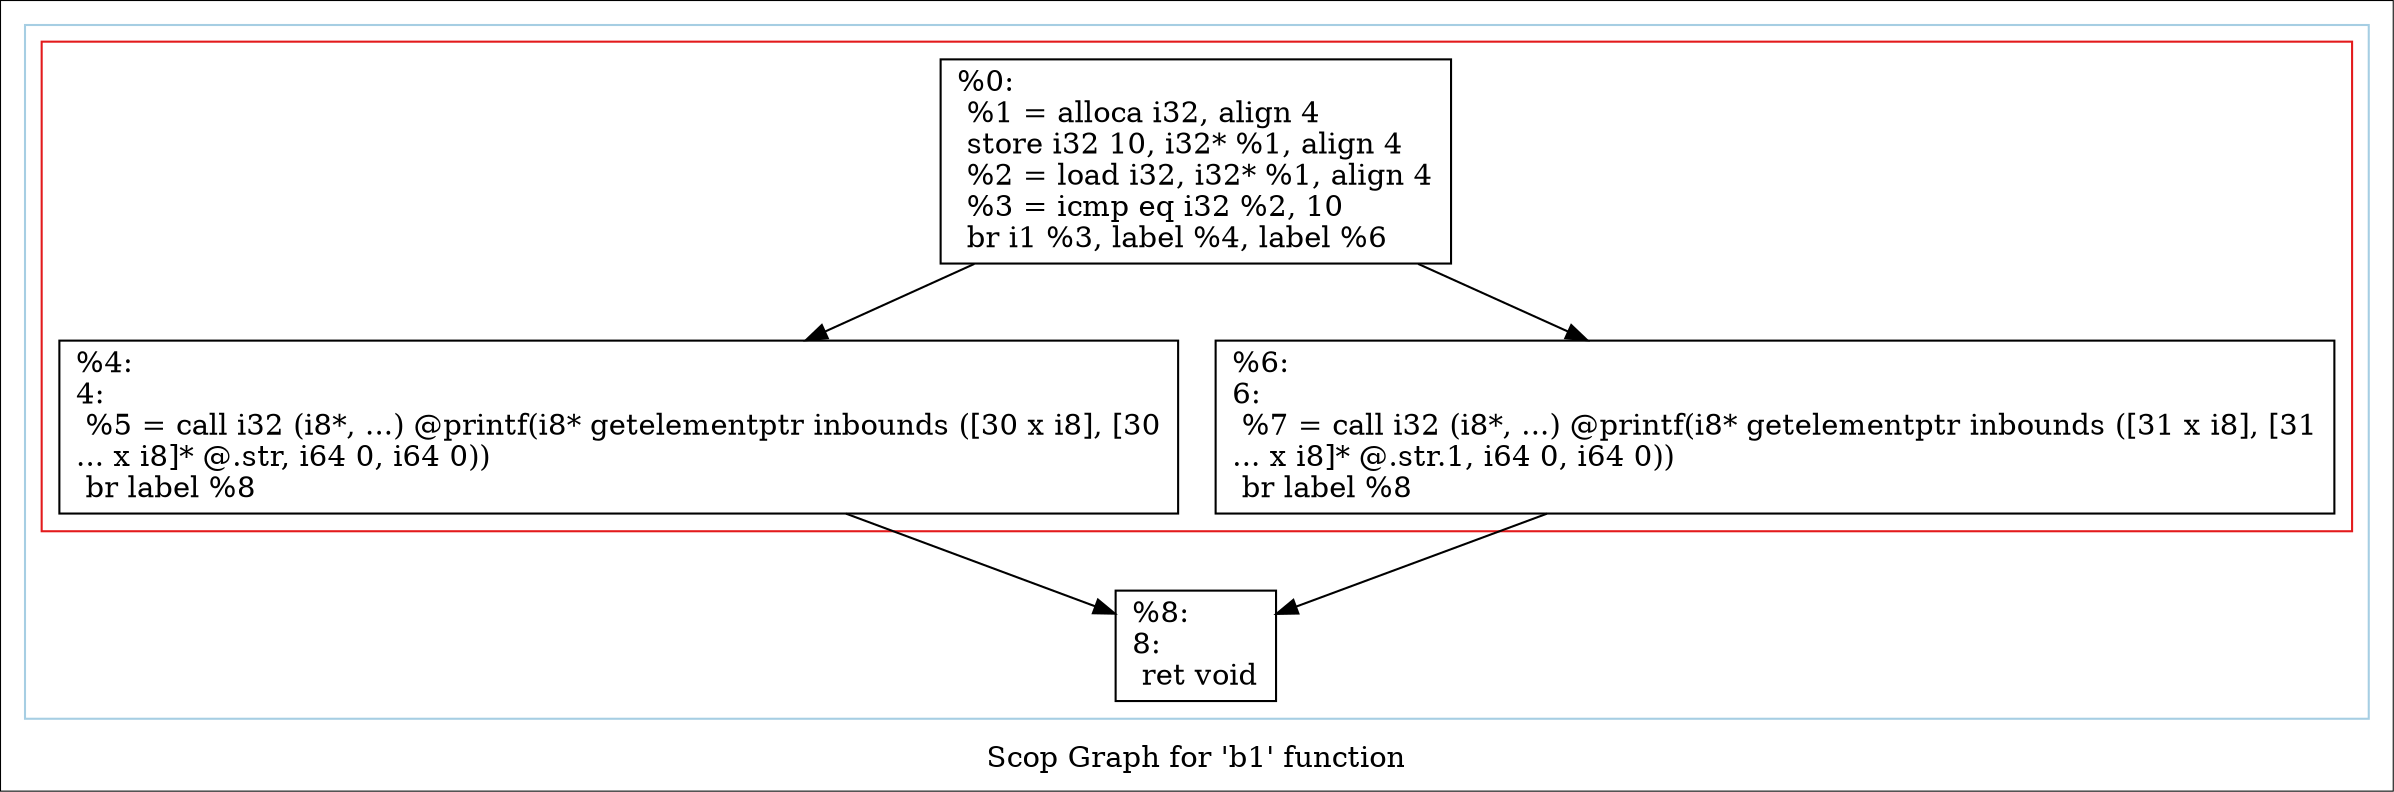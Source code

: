 digraph "Scop Graph for 'b1' function" {
	label="Scop Graph for 'b1' function";

	Node0xbab4e0 [shape=record,label="{%0:\l  %1 = alloca i32, align 4\l  store i32 10, i32* %1, align 4\l  %2 = load i32, i32* %1, align 4\l  %3 = icmp eq i32 %2, 10\l  br i1 %3, label %4, label %6\l}"];
	Node0xbab4e0 -> Node0xbab240;
	Node0xbab4e0 -> Node0xbaafa0;
	Node0xbab240 [shape=record,label="{%4:\l4:                                                \l  %5 = call i32 (i8*, ...) @printf(i8* getelementptr inbounds ([30 x i8], [30\l... x i8]* @.str, i64 0, i64 0))\l  br label %8\l}"];
	Node0xbab240 -> Node0xbac1d0;
	Node0xbac1d0 [shape=record,label="{%8:\l8:                                                \l  ret void\l}"];
	Node0xbaafa0 [shape=record,label="{%6:\l6:                                                \l  %7 = call i32 (i8*, ...) @printf(i8* getelementptr inbounds ([31 x i8], [31\l... x i8]* @.str.1, i64 0, i64 0))\l  br label %8\l}"];
	Node0xbaafa0 -> Node0xbac1d0;
	colorscheme = "paired12"
        subgraph cluster_0xb7eed0 {
          label = "";
          style = solid;
          color = 1
          subgraph cluster_0xbafc40 {
            label = "";
            style = solid;
            color = 6
            Node0xbab4e0;
            Node0xbab240;
            Node0xbaafa0;
          }
          Node0xbac1d0;
        }
}
